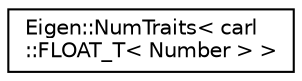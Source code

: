 digraph "Graphical Class Hierarchy"
{
  edge [fontname="Helvetica",fontsize="10",labelfontname="Helvetica",labelfontsize="10"];
  node [fontname="Helvetica",fontsize="10",shape=record];
  rankdir="LR";
  Node0 [label="Eigen::NumTraits\< carl\l::FLOAT_T\< Number \> \>",height=0.2,width=0.4,color="black", fillcolor="white", style="filled",URL="$structEigen_1_1NumTraits_3_01carl_1_1FLOAT__T_3_01Number_01_4_01_4.html"];
}
